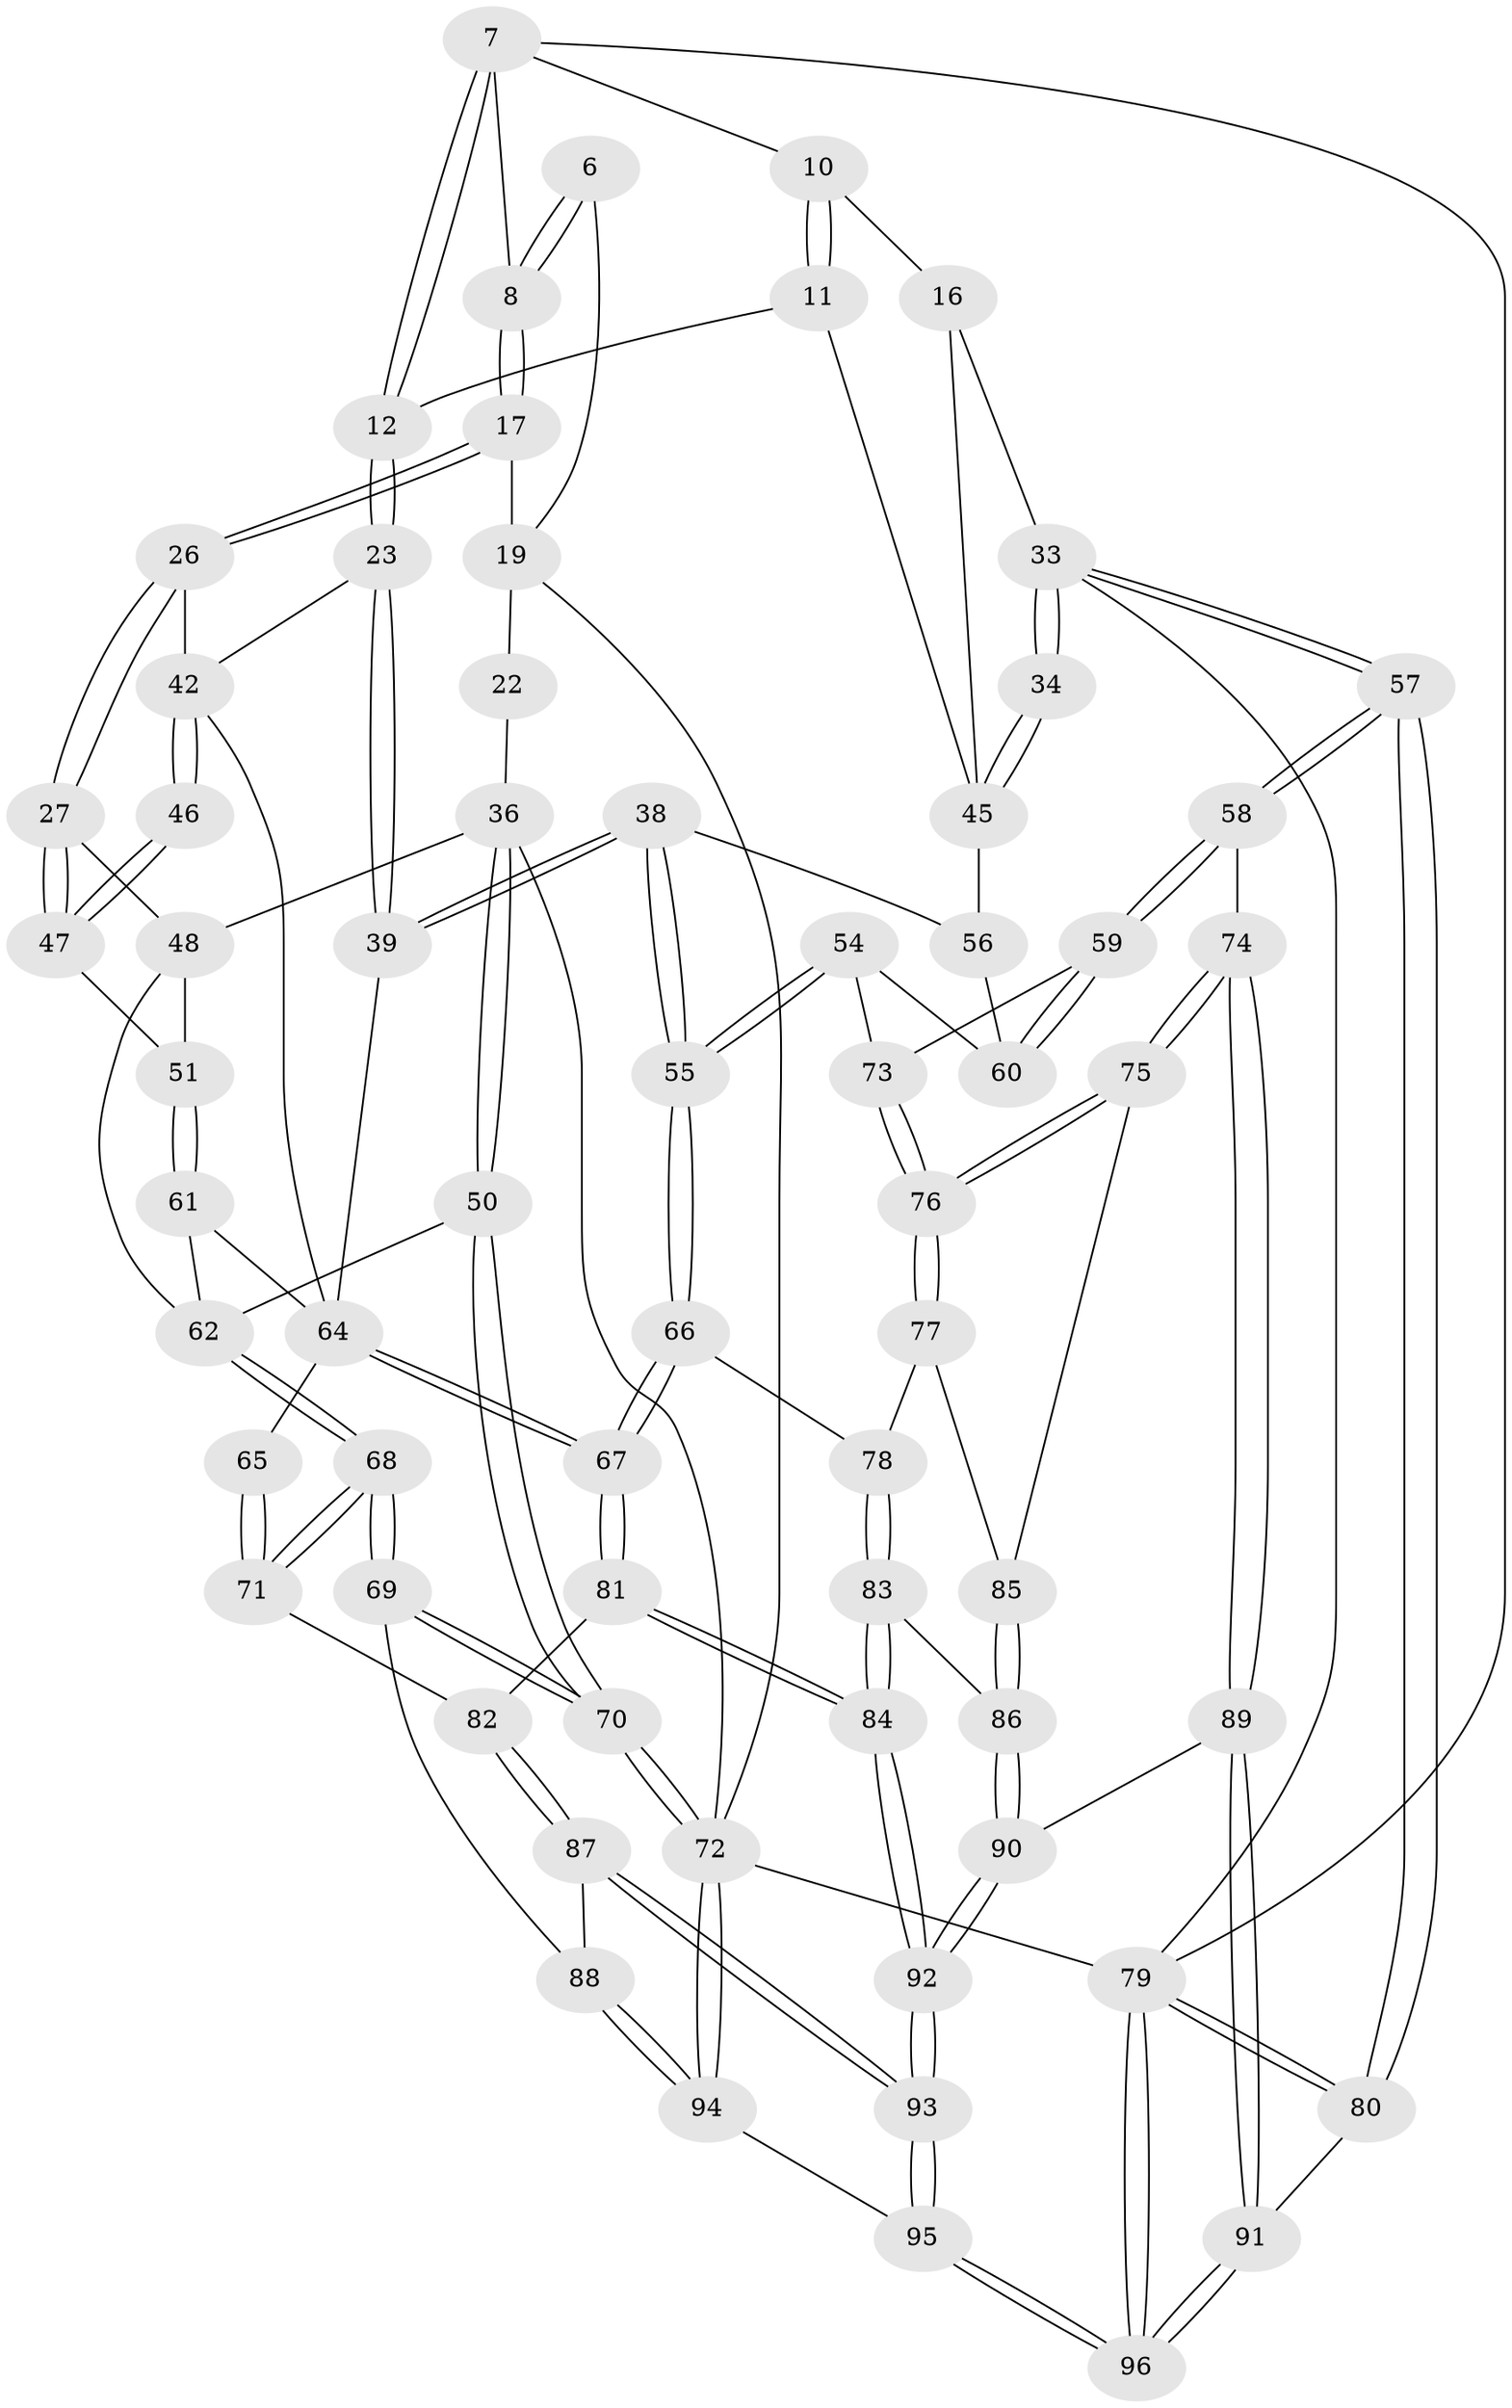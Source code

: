 // original degree distribution, {3: 0.020833333333333332, 4: 0.25, 5: 0.5, 6: 0.22916666666666666}
// Generated by graph-tools (version 1.1) at 2025/05/03/04/25 22:05:07]
// undirected, 67 vertices, 162 edges
graph export_dot {
graph [start="1"]
  node [color=gray90,style=filled];
  6 [pos="+0.3594672457774483+0"];
  7 [pos="+0.3257314842447553+0.1376305269825372",super="+2"];
  8 [pos="+0.2670174187745873+0.12942675353177793"];
  10 [pos="+0.5624786311182167+0.0811564320129707",super="+9"];
  11 [pos="+0.5009826153888634+0.18617645541143066"];
  12 [pos="+0.4516431153195122+0.20982195984658658"];
  16 [pos="+0.7194353838053791+0.21758523573414593",super="+13"];
  17 [pos="+0.265737312533863+0.1297340663664298"];
  19 [pos="+0.08129194421037989+0",super="+5+18"];
  22 [pos="+0.10438655658285585+0.24296986213877395",super="+20"];
  23 [pos="+0.44909280680579744+0.21623517792002056"];
  26 [pos="+0.25173125534976176+0.3021773370989641"];
  27 [pos="+0.20795254971252963+0.33870166128900564"];
  33 [pos="+1+0.44591083211680654",super="+15+14"];
  34 [pos="+0.9347592742753111+0.39915420433973736",super="+30"];
  36 [pos="+0+0.37270116501923517",super="+21+29"];
  38 [pos="+0.5158638699112336+0.4787279082345067"];
  39 [pos="+0.48100123144947915+0.46680544881494507"];
  42 [pos="+0.3645266570794654+0.4613084185340283",super="+24+25"];
  45 [pos="+0.9343595027530581+0.39920116330987737",super="+43"];
  46 [pos="+0.3624940253537516+0.46021733890007743"];
  47 [pos="+0.26413970688043253+0.4460405076763872"];
  48 [pos="+0.10362209657151591+0.44724501241414744",super="+28"];
  50 [pos="+0+0.5883807213687955"];
  51 [pos="+0.22826735471118892+0.48464536756914156"];
  54 [pos="+0.6952643442424437+0.578241308215005"];
  55 [pos="+0.6051872496659365+0.610089891046578"];
  56 [pos="+0.8641603924967408+0.4779010703186354",super="+52"];
  57 [pos="+1+0.6570023635736845"];
  58 [pos="+0.9987090533291261+0.7098807679107962"];
  59 [pos="+0.8869576632066533+0.6252644047570826"];
  60 [pos="+0.8481162957877957+0.5647858047565395",super="+53"];
  61 [pos="+0.20656356513210625+0.5431198800024946"];
  62 [pos="+0.15791984321046393+0.5704195822837684",super="+49"];
  64 [pos="+0.3988130891552254+0.7003523721663099",super="+63"];
  65 [pos="+0.3244330637703608+0.6857707235173991"];
  66 [pos="+0.5936031575317728+0.6491058848159587"];
  67 [pos="+0.45064167407244415+0.7186976659341896"];
  68 [pos="+0.12538813848978608+0.7651967287700407"];
  69 [pos="+0.10561723544633453+0.7808978810482642"];
  70 [pos="+0+0.7157046004513121"];
  71 [pos="+0.27982710741351047+0.7230945799399887"];
  72 [pos="+0+1",super="+4"];
  73 [pos="+0.72673705052715+0.6010875029762196"];
  74 [pos="+0.9020724269439616+0.7684907987842493"];
  75 [pos="+0.854186764308277+0.7571943598501301"];
  76 [pos="+0.8496970196481135+0.7548048299338873"];
  77 [pos="+0.7021017683092823+0.7382598802530421"];
  78 [pos="+0.6177123257487561+0.6995023540935058"];
  79 [pos="+1+1",super="+3"];
  80 [pos="+1+0.68408608711402"];
  81 [pos="+0.45458599251655085+0.8545801073318495"];
  82 [pos="+0.32862562088828007+0.8278391070286341"];
  83 [pos="+0.6149356711899885+0.8634868552307292"];
  84 [pos="+0.5112565056488798+0.9914489940357357"];
  85 [pos="+0.7257526841263662+0.8313703518679145"];
  86 [pos="+0.7044050110539862+0.8638434990172691"];
  87 [pos="+0.30173305925317306+0.9065737864359055"];
  88 [pos="+0.13969080652691607+0.8702508563867591"];
  89 [pos="+0.8530144278472577+0.9361031585681685"];
  90 [pos="+0.7762395228892213+0.9227631862810968"];
  91 [pos="+0.883515222644903+1"];
  92 [pos="+0.49026034506765465+1"];
  93 [pos="+0.4857722706113302+1"];
  94 [pos="+0.11933674058227994+1"];
  95 [pos="+0.4822276620665426+1"];
  96 [pos="+0.9885729051685851+1"];
  6 -- 8;
  6 -- 8;
  6 -- 19;
  7 -- 8;
  7 -- 12;
  7 -- 12;
  7 -- 10;
  7 -- 79;
  8 -- 17;
  8 -- 17;
  10 -- 11;
  10 -- 11;
  10 -- 16 [weight=2];
  11 -- 12;
  11 -- 45;
  12 -- 23;
  12 -- 23;
  16 -- 33;
  16 -- 45;
  17 -- 26;
  17 -- 26;
  17 -- 19;
  19 -- 72;
  19 -- 22 [weight=2];
  22 -- 36 [weight=2];
  23 -- 39;
  23 -- 39;
  23 -- 42;
  26 -- 27;
  26 -- 27;
  26 -- 42;
  27 -- 47;
  27 -- 47;
  27 -- 48;
  33 -- 34 [weight=2];
  33 -- 34;
  33 -- 57;
  33 -- 57;
  33 -- 79;
  34 -- 45 [weight=2];
  34 -- 45;
  36 -- 50;
  36 -- 50;
  36 -- 72;
  36 -- 48;
  38 -- 39;
  38 -- 39;
  38 -- 55;
  38 -- 55;
  38 -- 56;
  39 -- 64;
  42 -- 46 [weight=2];
  42 -- 46;
  42 -- 64;
  45 -- 56 [weight=3];
  46 -- 47;
  46 -- 47;
  47 -- 51;
  48 -- 51;
  48 -- 62;
  50 -- 70;
  50 -- 70;
  50 -- 62;
  51 -- 61;
  51 -- 61;
  54 -- 55;
  54 -- 55;
  54 -- 73;
  54 -- 60;
  55 -- 66;
  55 -- 66;
  56 -- 60 [weight=2];
  57 -- 58;
  57 -- 58;
  57 -- 80;
  57 -- 80;
  58 -- 59;
  58 -- 59;
  58 -- 74;
  59 -- 60;
  59 -- 60;
  59 -- 73;
  61 -- 62;
  61 -- 64;
  62 -- 68;
  62 -- 68;
  64 -- 65 [weight=2];
  64 -- 67;
  64 -- 67;
  65 -- 71;
  65 -- 71;
  66 -- 67;
  66 -- 67;
  66 -- 78;
  67 -- 81;
  67 -- 81;
  68 -- 69;
  68 -- 69;
  68 -- 71;
  68 -- 71;
  69 -- 70;
  69 -- 70;
  69 -- 88;
  70 -- 72;
  70 -- 72;
  71 -- 82;
  72 -- 94;
  72 -- 94;
  72 -- 79 [weight=2];
  73 -- 76;
  73 -- 76;
  74 -- 75;
  74 -- 75;
  74 -- 89;
  74 -- 89;
  75 -- 76;
  75 -- 76;
  75 -- 85;
  76 -- 77;
  76 -- 77;
  77 -- 78;
  77 -- 85;
  78 -- 83;
  78 -- 83;
  79 -- 80;
  79 -- 80;
  79 -- 96;
  79 -- 96;
  80 -- 91;
  81 -- 82;
  81 -- 84;
  81 -- 84;
  82 -- 87;
  82 -- 87;
  83 -- 84;
  83 -- 84;
  83 -- 86;
  84 -- 92;
  84 -- 92;
  85 -- 86;
  85 -- 86;
  86 -- 90;
  86 -- 90;
  87 -- 88;
  87 -- 93;
  87 -- 93;
  88 -- 94;
  88 -- 94;
  89 -- 90;
  89 -- 91;
  89 -- 91;
  90 -- 92;
  90 -- 92;
  91 -- 96;
  91 -- 96;
  92 -- 93;
  92 -- 93;
  93 -- 95;
  93 -- 95;
  94 -- 95;
  95 -- 96;
  95 -- 96;
}
